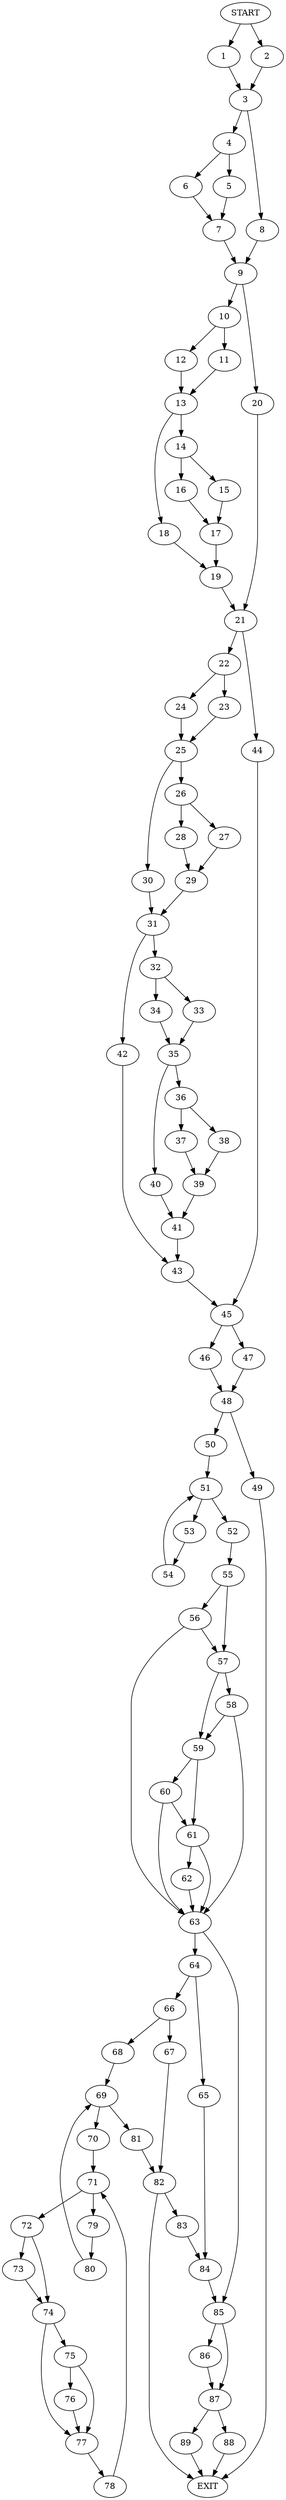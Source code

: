 digraph { 
0 [label="START"];
1;
2;
3;
4;
5;
6;
7;
8;
9;
10;
11;
12;
13;
14;
15;
16;
17;
18;
19;
20;
21;
22;
23;
24;
25;
26;
27;
28;
29;
30;
31;
32;
33;
34;
35;
36;
37;
38;
39;
40;
41;
42;
43;
44;
45;
46;
47;
48;
49;
50;
51;
52;
53;
54;
55;
56;
57;
58;
59;
60;
61;
62;
63;
64;
65;
66;
67;
68;
69;
70;
71;
72;
73;
74;
75;
76;
77;
78;
79;
80;
81;
82;
83;
84;
85;
86;
87;
88;
89;
90[label="EXIT"];
0 -> 1;
0 -> 2;
1 -> 3;
2 -> 3;
3 -> 4;
3 -> 8;
4 -> 5;
4 -> 6;
5 -> 7;
6 -> 7;
7 -> 9;
8 -> 9;
9 -> 10;
9 -> 20;
10 -> 11;
10 -> 12;
11 -> 13;
12 -> 13;
13 -> 14;
13 -> 18;
14 -> 15;
14 -> 16;
15 -> 17;
16 -> 17;
17 -> 19;
18 -> 19;
19 -> 21;
20 -> 21;
21 -> 22;
21 -> 44;
22 -> 23;
22 -> 24;
23 -> 25;
24 -> 25;
25 -> 26;
25 -> 30;
26 -> 27;
26 -> 28;
27 -> 29;
28 -> 29;
29 -> 31;
30 -> 31;
31 -> 32;
31 -> 42;
32 -> 33;
32 -> 34;
33 -> 35;
34 -> 35;
35 -> 36;
35 -> 40;
36 -> 37;
36 -> 38;
37 -> 39;
38 -> 39;
39 -> 41;
40 -> 41;
41 -> 43;
42 -> 43;
43 -> 45;
44 -> 45;
45 -> 46;
45 -> 47;
46 -> 48;
47 -> 48;
48 -> 49;
48 -> 50;
49 -> 90;
50 -> 51;
51 -> 52;
51 -> 53;
52 -> 55;
53 -> 54;
54 -> 51;
55 -> 57;
55 -> 56;
56 -> 57;
56 -> 63;
57 -> 59;
57 -> 58;
58 -> 59;
58 -> 63;
59 -> 61;
59 -> 60;
60 -> 61;
60 -> 63;
61 -> 62;
61 -> 63;
62 -> 63;
63 -> 64;
63 -> 85;
64 -> 65;
64 -> 66;
65 -> 84;
66 -> 67;
66 -> 68;
67 -> 82;
68 -> 69;
69 -> 70;
69 -> 81;
70 -> 71;
71 -> 72;
71 -> 79;
72 -> 73;
72 -> 74;
73 -> 74;
74 -> 75;
74 -> 77;
75 -> 76;
75 -> 77;
76 -> 77;
77 -> 78;
78 -> 71;
79 -> 80;
80 -> 69;
81 -> 82;
82 -> 90;
82 -> 83;
83 -> 84;
84 -> 85;
85 -> 87;
85 -> 86;
86 -> 87;
87 -> 88;
87 -> 89;
88 -> 90;
89 -> 90;
}